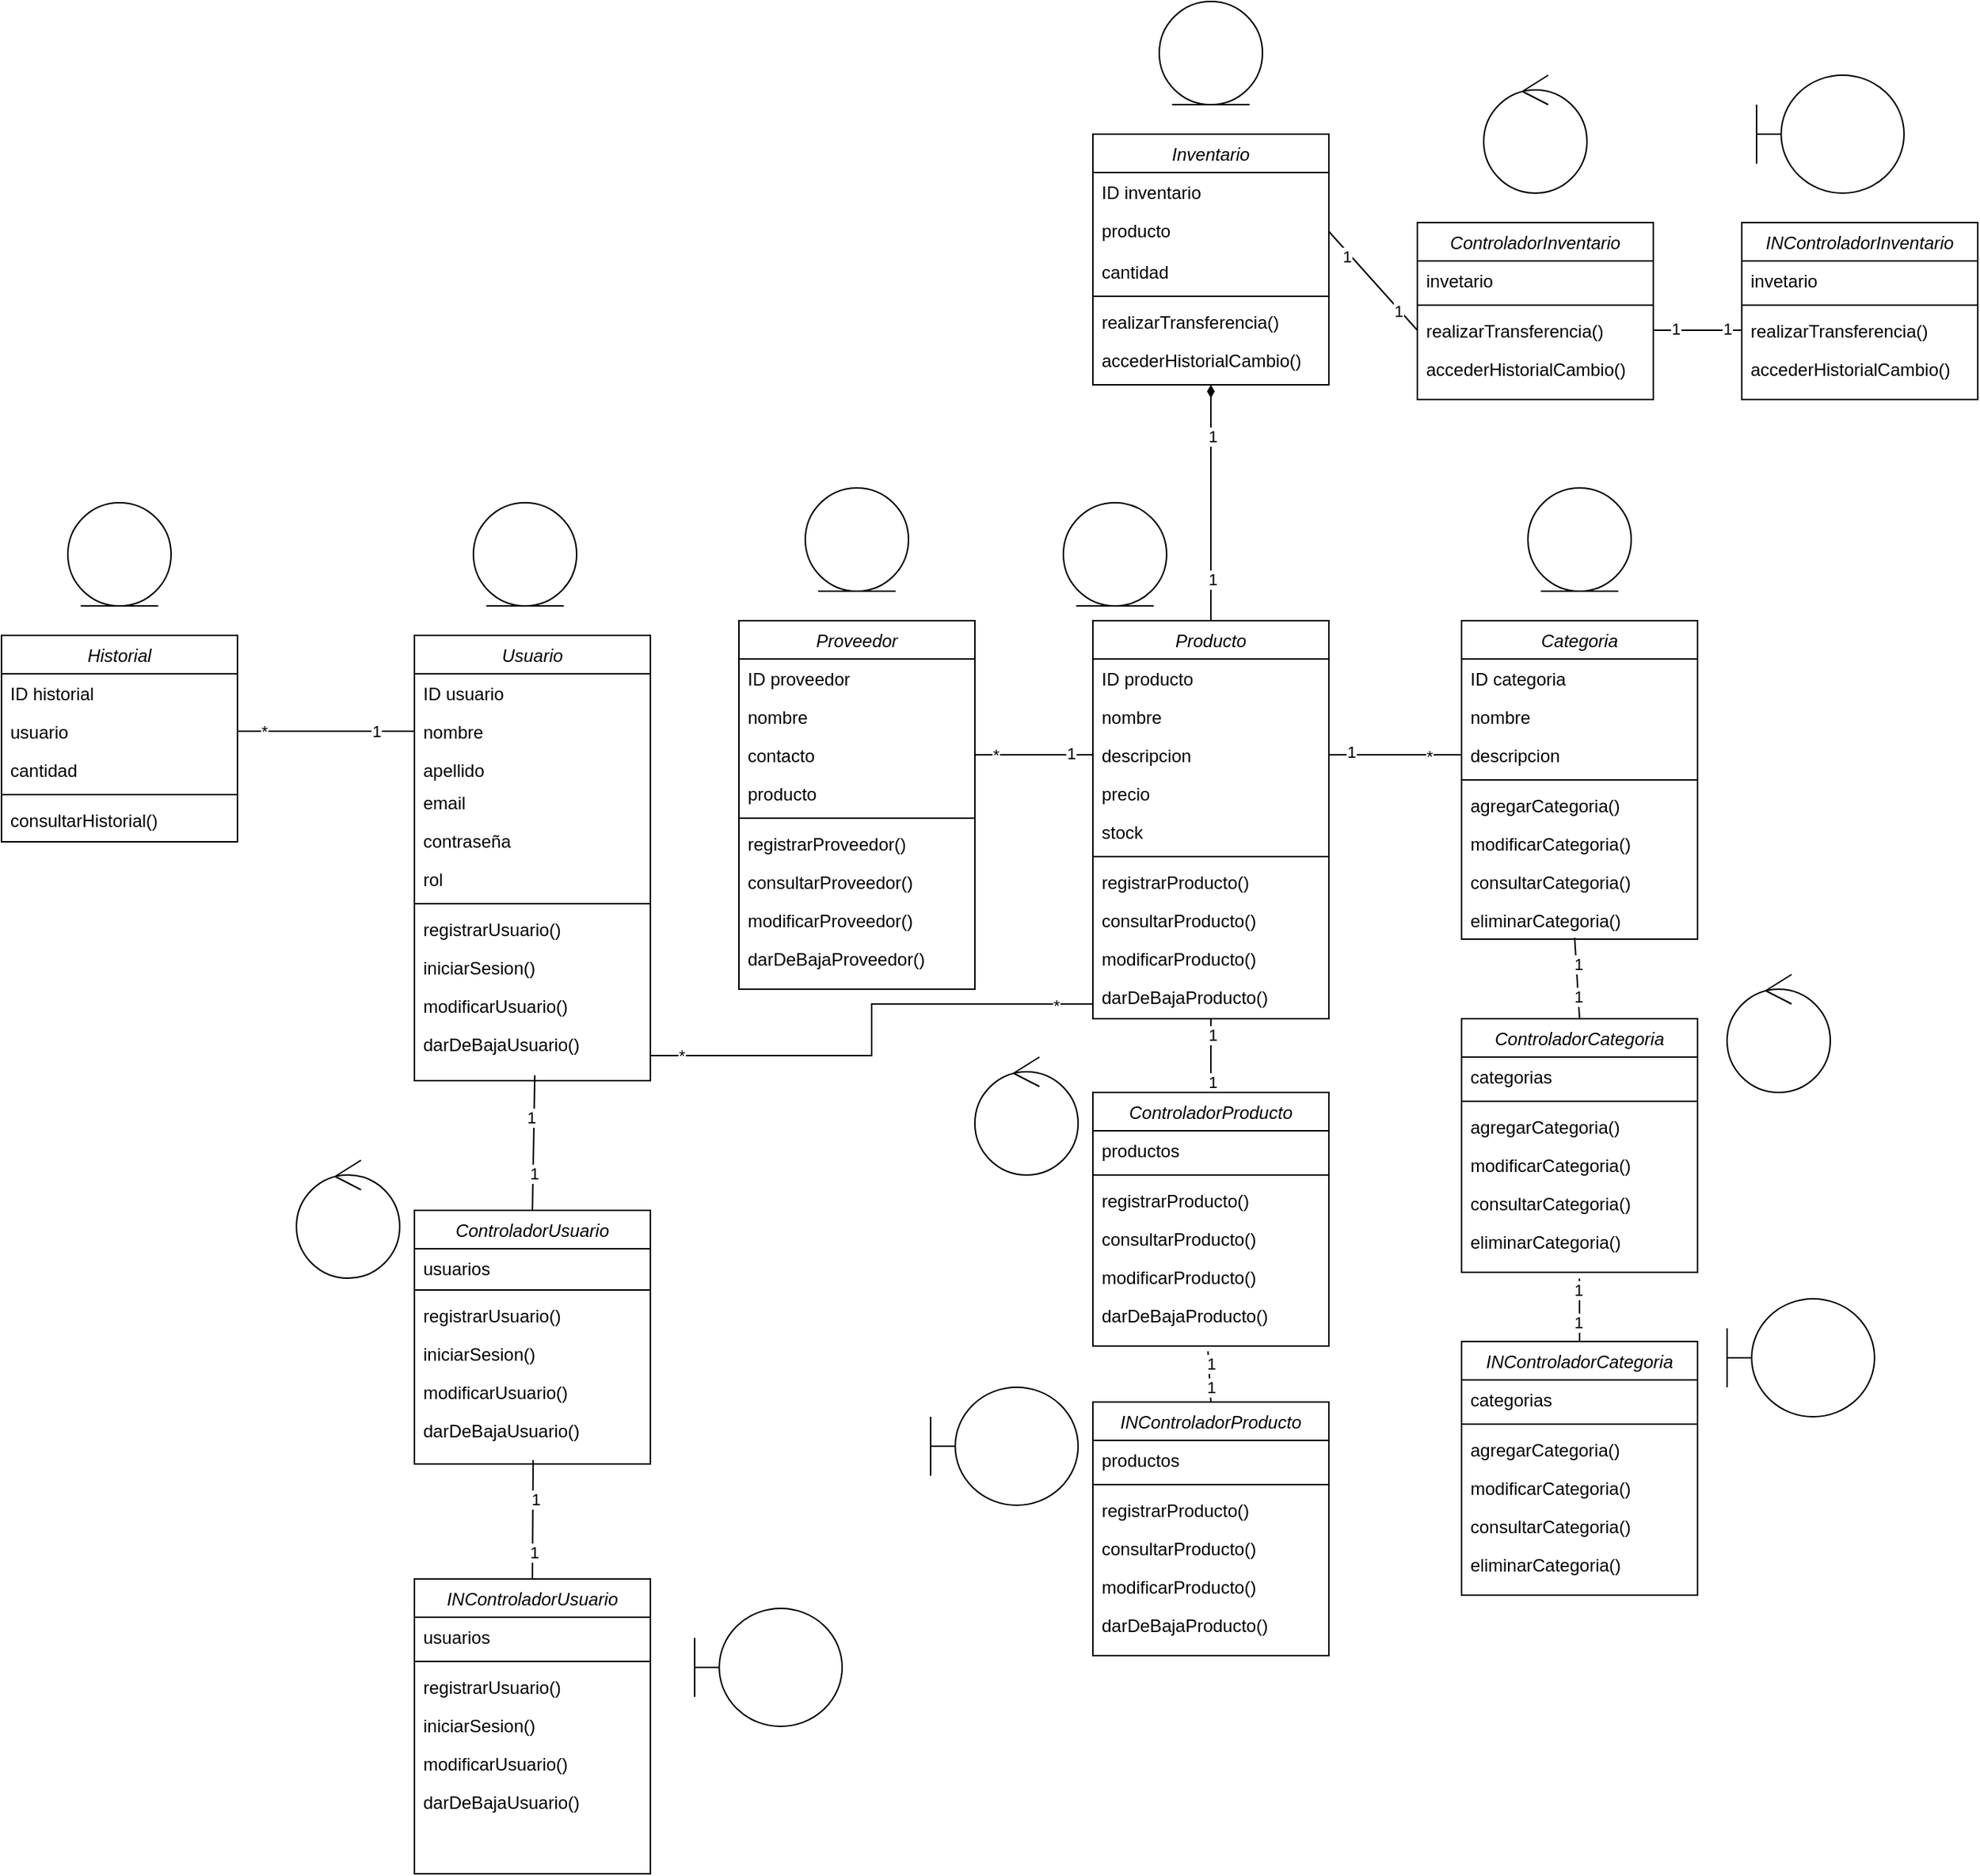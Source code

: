 <mxfile version="24.7.17">
  <diagram id="C5RBs43oDa-KdzZeNtuy" name="Page-1">
    <mxGraphModel dx="1932" dy="1755" grid="1" gridSize="10" guides="1" tooltips="1" connect="1" arrows="1" fold="1" page="1" pageScale="1" pageWidth="827" pageHeight="1169" math="0" shadow="0">
      <root>
        <mxCell id="WIyWlLk6GJQsqaUBKTNV-0" />
        <mxCell id="WIyWlLk6GJQsqaUBKTNV-1" parent="WIyWlLk6GJQsqaUBKTNV-0" />
        <mxCell id="zkfFHV4jXpPFQw0GAbJ--0" value="Usuario" style="swimlane;fontStyle=2;align=center;verticalAlign=top;childLayout=stackLayout;horizontal=1;startSize=26;horizontalStack=0;resizeParent=1;resizeLast=0;collapsible=1;marginBottom=0;rounded=0;shadow=0;strokeWidth=1;" parent="WIyWlLk6GJQsqaUBKTNV-1" vertex="1">
          <mxGeometry x="100" y="20" width="160" height="302" as="geometry">
            <mxRectangle x="230" y="140" width="160" height="26" as="alternateBounds" />
          </mxGeometry>
        </mxCell>
        <mxCell id="zkfFHV4jXpPFQw0GAbJ--1" value="ID usuario" style="text;align=left;verticalAlign=top;spacingLeft=4;spacingRight=4;overflow=hidden;rotatable=0;points=[[0,0.5],[1,0.5]];portConstraint=eastwest;" parent="zkfFHV4jXpPFQw0GAbJ--0" vertex="1">
          <mxGeometry y="26" width="160" height="26" as="geometry" />
        </mxCell>
        <mxCell id="zkfFHV4jXpPFQw0GAbJ--2" value="nombre" style="text;align=left;verticalAlign=top;spacingLeft=4;spacingRight=4;overflow=hidden;rotatable=0;points=[[0,0.5],[1,0.5]];portConstraint=eastwest;rounded=0;shadow=0;html=0;" parent="zkfFHV4jXpPFQw0GAbJ--0" vertex="1">
          <mxGeometry y="52" width="160" height="26" as="geometry" />
        </mxCell>
        <mxCell id="zkfFHV4jXpPFQw0GAbJ--3" value="apellido" style="text;align=left;verticalAlign=top;spacingLeft=4;spacingRight=4;overflow=hidden;rotatable=0;points=[[0,0.5],[1,0.5]];portConstraint=eastwest;rounded=0;shadow=0;html=0;" parent="zkfFHV4jXpPFQw0GAbJ--0" vertex="1">
          <mxGeometry y="78" width="160" height="22" as="geometry" />
        </mxCell>
        <mxCell id="zVac2fRytf5_vkxYstnN-0" value="email" style="text;align=left;verticalAlign=top;spacingLeft=4;spacingRight=4;overflow=hidden;rotatable=0;points=[[0,0.5],[1,0.5]];portConstraint=eastwest;rounded=0;shadow=0;html=0;" parent="zkfFHV4jXpPFQw0GAbJ--0" vertex="1">
          <mxGeometry y="100" width="160" height="26" as="geometry" />
        </mxCell>
        <mxCell id="zVac2fRytf5_vkxYstnN-1" value="contraseña" style="text;align=left;verticalAlign=top;spacingLeft=4;spacingRight=4;overflow=hidden;rotatable=0;points=[[0,0.5],[1,0.5]];portConstraint=eastwest;rounded=0;shadow=0;html=0;" parent="zkfFHV4jXpPFQw0GAbJ--0" vertex="1">
          <mxGeometry y="126" width="160" height="26" as="geometry" />
        </mxCell>
        <mxCell id="zVac2fRytf5_vkxYstnN-2" value="rol" style="text;align=left;verticalAlign=top;spacingLeft=4;spacingRight=4;overflow=hidden;rotatable=0;points=[[0,0.5],[1,0.5]];portConstraint=eastwest;rounded=0;shadow=0;html=0;" parent="zkfFHV4jXpPFQw0GAbJ--0" vertex="1">
          <mxGeometry y="152" width="160" height="26" as="geometry" />
        </mxCell>
        <mxCell id="zkfFHV4jXpPFQw0GAbJ--4" value="" style="line;html=1;strokeWidth=1;align=left;verticalAlign=middle;spacingTop=-1;spacingLeft=3;spacingRight=3;rotatable=0;labelPosition=right;points=[];portConstraint=eastwest;" parent="zkfFHV4jXpPFQw0GAbJ--0" vertex="1">
          <mxGeometry y="178" width="160" height="8" as="geometry" />
        </mxCell>
        <mxCell id="zkfFHV4jXpPFQw0GAbJ--5" value="registrarUsuario()" style="text;align=left;verticalAlign=top;spacingLeft=4;spacingRight=4;overflow=hidden;rotatable=0;points=[[0,0.5],[1,0.5]];portConstraint=eastwest;" parent="zkfFHV4jXpPFQw0GAbJ--0" vertex="1">
          <mxGeometry y="186" width="160" height="26" as="geometry" />
        </mxCell>
        <mxCell id="zVac2fRytf5_vkxYstnN-3" value="iniciarSesion()" style="text;align=left;verticalAlign=top;spacingLeft=4;spacingRight=4;overflow=hidden;rotatable=0;points=[[0,0.5],[1,0.5]];portConstraint=eastwest;" parent="zkfFHV4jXpPFQw0GAbJ--0" vertex="1">
          <mxGeometry y="212" width="160" height="26" as="geometry" />
        </mxCell>
        <mxCell id="zVac2fRytf5_vkxYstnN-4" value="modificarUsuario()" style="text;align=left;verticalAlign=top;spacingLeft=4;spacingRight=4;overflow=hidden;rotatable=0;points=[[0,0.5],[1,0.5]];portConstraint=eastwest;" parent="zkfFHV4jXpPFQw0GAbJ--0" vertex="1">
          <mxGeometry y="238" width="160" height="26" as="geometry" />
        </mxCell>
        <mxCell id="zVac2fRytf5_vkxYstnN-5" value="darDeBajaUsuario()" style="text;align=left;verticalAlign=top;spacingLeft=4;spacingRight=4;overflow=hidden;rotatable=0;points=[[0,0.5],[1,0.5]];portConstraint=eastwest;" parent="zkfFHV4jXpPFQw0GAbJ--0" vertex="1">
          <mxGeometry y="264" width="160" height="34" as="geometry" />
        </mxCell>
        <mxCell id="zVac2fRytf5_vkxYstnN-6" value="Proveedor" style="swimlane;fontStyle=2;align=center;verticalAlign=top;childLayout=stackLayout;horizontal=1;startSize=26;horizontalStack=0;resizeParent=1;resizeLast=0;collapsible=1;marginBottom=0;rounded=0;shadow=0;strokeWidth=1;" parent="WIyWlLk6GJQsqaUBKTNV-1" vertex="1">
          <mxGeometry x="320" y="10" width="160" height="250" as="geometry">
            <mxRectangle x="230" y="140" width="160" height="26" as="alternateBounds" />
          </mxGeometry>
        </mxCell>
        <mxCell id="zVac2fRytf5_vkxYstnN-7" value="ID proveedor" style="text;align=left;verticalAlign=top;spacingLeft=4;spacingRight=4;overflow=hidden;rotatable=0;points=[[0,0.5],[1,0.5]];portConstraint=eastwest;" parent="zVac2fRytf5_vkxYstnN-6" vertex="1">
          <mxGeometry y="26" width="160" height="26" as="geometry" />
        </mxCell>
        <mxCell id="zVac2fRytf5_vkxYstnN-8" value="nombre" style="text;align=left;verticalAlign=top;spacingLeft=4;spacingRight=4;overflow=hidden;rotatable=0;points=[[0,0.5],[1,0.5]];portConstraint=eastwest;rounded=0;shadow=0;html=0;" parent="zVac2fRytf5_vkxYstnN-6" vertex="1">
          <mxGeometry y="52" width="160" height="26" as="geometry" />
        </mxCell>
        <mxCell id="zVac2fRytf5_vkxYstnN-9" value="contacto" style="text;align=left;verticalAlign=top;spacingLeft=4;spacingRight=4;overflow=hidden;rotatable=0;points=[[0,0.5],[1,0.5]];portConstraint=eastwest;rounded=0;shadow=0;html=0;" parent="zVac2fRytf5_vkxYstnN-6" vertex="1">
          <mxGeometry y="78" width="160" height="26" as="geometry" />
        </mxCell>
        <mxCell id="zVac2fRytf5_vkxYstnN-10" value="producto" style="text;align=left;verticalAlign=top;spacingLeft=4;spacingRight=4;overflow=hidden;rotatable=0;points=[[0,0.5],[1,0.5]];portConstraint=eastwest;rounded=0;shadow=0;html=0;" parent="zVac2fRytf5_vkxYstnN-6" vertex="1">
          <mxGeometry y="104" width="160" height="26" as="geometry" />
        </mxCell>
        <mxCell id="zVac2fRytf5_vkxYstnN-13" value="" style="line;html=1;strokeWidth=1;align=left;verticalAlign=middle;spacingTop=-1;spacingLeft=3;spacingRight=3;rotatable=0;labelPosition=right;points=[];portConstraint=eastwest;" parent="zVac2fRytf5_vkxYstnN-6" vertex="1">
          <mxGeometry y="130" width="160" height="8" as="geometry" />
        </mxCell>
        <mxCell id="zVac2fRytf5_vkxYstnN-14" value="registrarProveedor()" style="text;align=left;verticalAlign=top;spacingLeft=4;spacingRight=4;overflow=hidden;rotatable=0;points=[[0,0.5],[1,0.5]];portConstraint=eastwest;" parent="zVac2fRytf5_vkxYstnN-6" vertex="1">
          <mxGeometry y="138" width="160" height="26" as="geometry" />
        </mxCell>
        <mxCell id="zVac2fRytf5_vkxYstnN-15" value="consultarProveedor()" style="text;align=left;verticalAlign=top;spacingLeft=4;spacingRight=4;overflow=hidden;rotatable=0;points=[[0,0.5],[1,0.5]];portConstraint=eastwest;" parent="zVac2fRytf5_vkxYstnN-6" vertex="1">
          <mxGeometry y="164" width="160" height="26" as="geometry" />
        </mxCell>
        <mxCell id="zVac2fRytf5_vkxYstnN-16" value="modificarProveedor()" style="text;align=left;verticalAlign=top;spacingLeft=4;spacingRight=4;overflow=hidden;rotatable=0;points=[[0,0.5],[1,0.5]];portConstraint=eastwest;" parent="zVac2fRytf5_vkxYstnN-6" vertex="1">
          <mxGeometry y="190" width="160" height="26" as="geometry" />
        </mxCell>
        <mxCell id="zVac2fRytf5_vkxYstnN-17" value="darDeBajaProveedor()" style="text;align=left;verticalAlign=top;spacingLeft=4;spacingRight=4;overflow=hidden;rotatable=0;points=[[0,0.5],[1,0.5]];portConstraint=eastwest;" parent="zVac2fRytf5_vkxYstnN-6" vertex="1">
          <mxGeometry y="216" width="160" height="26" as="geometry" />
        </mxCell>
        <mxCell id="zVac2fRytf5_vkxYstnN-145" style="edgeStyle=orthogonalEdgeStyle;rounded=0;orthogonalLoop=1;jettySize=auto;html=1;exitX=0.5;exitY=0;exitDx=0;exitDy=0;entryX=0.5;entryY=1;entryDx=0;entryDy=0;endArrow=diamondThin;endFill=1;" parent="WIyWlLk6GJQsqaUBKTNV-1" source="zVac2fRytf5_vkxYstnN-18" target="zVac2fRytf5_vkxYstnN-30" edge="1">
          <mxGeometry relative="1" as="geometry" />
        </mxCell>
        <mxCell id="zVac2fRytf5_vkxYstnN-146" value="1" style="edgeLabel;html=1;align=center;verticalAlign=middle;resizable=0;points=[];" parent="zVac2fRytf5_vkxYstnN-145" vertex="1" connectable="0">
          <mxGeometry x="-0.649" y="-1" relative="1" as="geometry">
            <mxPoint as="offset" />
          </mxGeometry>
        </mxCell>
        <mxCell id="zVac2fRytf5_vkxYstnN-147" value="1" style="edgeLabel;html=1;align=center;verticalAlign=middle;resizable=0;points=[];" parent="zVac2fRytf5_vkxYstnN-145" vertex="1" connectable="0">
          <mxGeometry x="0.56" y="-1" relative="1" as="geometry">
            <mxPoint as="offset" />
          </mxGeometry>
        </mxCell>
        <mxCell id="zVac2fRytf5_vkxYstnN-157" style="rounded=0;orthogonalLoop=1;jettySize=auto;html=1;exitX=0.5;exitY=1;exitDx=0;exitDy=0;entryX=0.5;entryY=0;entryDx=0;entryDy=0;endArrow=none;endFill=0;" parent="WIyWlLk6GJQsqaUBKTNV-1" source="zVac2fRytf5_vkxYstnN-18" target="zVac2fRytf5_vkxYstnN-92" edge="1">
          <mxGeometry relative="1" as="geometry" />
        </mxCell>
        <mxCell id="84JK_pb-OOeHGX6ByaBF-13" value="1" style="edgeLabel;html=1;align=center;verticalAlign=middle;resizable=0;points=[];" parent="zVac2fRytf5_vkxYstnN-157" vertex="1" connectable="0">
          <mxGeometry x="-0.585" y="1" relative="1" as="geometry">
            <mxPoint as="offset" />
          </mxGeometry>
        </mxCell>
        <mxCell id="84JK_pb-OOeHGX6ByaBF-14" value="1" style="edgeLabel;html=1;align=center;verticalAlign=middle;resizable=0;points=[];" parent="zVac2fRytf5_vkxYstnN-157" vertex="1" connectable="0">
          <mxGeometry x="0.691" y="1" relative="1" as="geometry">
            <mxPoint as="offset" />
          </mxGeometry>
        </mxCell>
        <mxCell id="zVac2fRytf5_vkxYstnN-18" value="Producto" style="swimlane;fontStyle=2;align=center;verticalAlign=top;childLayout=stackLayout;horizontal=1;startSize=26;horizontalStack=0;resizeParent=1;resizeLast=0;collapsible=1;marginBottom=0;rounded=0;shadow=0;strokeWidth=1;" parent="WIyWlLk6GJQsqaUBKTNV-1" vertex="1">
          <mxGeometry x="560" y="10" width="160" height="270" as="geometry">
            <mxRectangle x="230" y="140" width="160" height="26" as="alternateBounds" />
          </mxGeometry>
        </mxCell>
        <mxCell id="zVac2fRytf5_vkxYstnN-19" value="ID producto" style="text;align=left;verticalAlign=top;spacingLeft=4;spacingRight=4;overflow=hidden;rotatable=0;points=[[0,0.5],[1,0.5]];portConstraint=eastwest;" parent="zVac2fRytf5_vkxYstnN-18" vertex="1">
          <mxGeometry y="26" width="160" height="26" as="geometry" />
        </mxCell>
        <mxCell id="zVac2fRytf5_vkxYstnN-20" value="nombre" style="text;align=left;verticalAlign=top;spacingLeft=4;spacingRight=4;overflow=hidden;rotatable=0;points=[[0,0.5],[1,0.5]];portConstraint=eastwest;rounded=0;shadow=0;html=0;" parent="zVac2fRytf5_vkxYstnN-18" vertex="1">
          <mxGeometry y="52" width="160" height="26" as="geometry" />
        </mxCell>
        <mxCell id="zVac2fRytf5_vkxYstnN-21" value="descripcion" style="text;align=left;verticalAlign=top;spacingLeft=4;spacingRight=4;overflow=hidden;rotatable=0;points=[[0,0.5],[1,0.5]];portConstraint=eastwest;rounded=0;shadow=0;html=0;" parent="zVac2fRytf5_vkxYstnN-18" vertex="1">
          <mxGeometry y="78" width="160" height="26" as="geometry" />
        </mxCell>
        <mxCell id="zVac2fRytf5_vkxYstnN-22" value="precio" style="text;align=left;verticalAlign=top;spacingLeft=4;spacingRight=4;overflow=hidden;rotatable=0;points=[[0,0.5],[1,0.5]];portConstraint=eastwest;rounded=0;shadow=0;html=0;" parent="zVac2fRytf5_vkxYstnN-18" vertex="1">
          <mxGeometry y="104" width="160" height="26" as="geometry" />
        </mxCell>
        <mxCell id="zVac2fRytf5_vkxYstnN-23" value="stock" style="text;align=left;verticalAlign=top;spacingLeft=4;spacingRight=4;overflow=hidden;rotatable=0;points=[[0,0.5],[1,0.5]];portConstraint=eastwest;rounded=0;shadow=0;html=0;" parent="zVac2fRytf5_vkxYstnN-18" vertex="1">
          <mxGeometry y="130" width="160" height="26" as="geometry" />
        </mxCell>
        <mxCell id="zVac2fRytf5_vkxYstnN-25" value="" style="line;html=1;strokeWidth=1;align=left;verticalAlign=middle;spacingTop=-1;spacingLeft=3;spacingRight=3;rotatable=0;labelPosition=right;points=[];portConstraint=eastwest;" parent="zVac2fRytf5_vkxYstnN-18" vertex="1">
          <mxGeometry y="156" width="160" height="8" as="geometry" />
        </mxCell>
        <mxCell id="zVac2fRytf5_vkxYstnN-26" value="registrarProducto()" style="text;align=left;verticalAlign=top;spacingLeft=4;spacingRight=4;overflow=hidden;rotatable=0;points=[[0,0.5],[1,0.5]];portConstraint=eastwest;" parent="zVac2fRytf5_vkxYstnN-18" vertex="1">
          <mxGeometry y="164" width="160" height="26" as="geometry" />
        </mxCell>
        <mxCell id="zVac2fRytf5_vkxYstnN-27" value="consultarProducto()" style="text;align=left;verticalAlign=top;spacingLeft=4;spacingRight=4;overflow=hidden;rotatable=0;points=[[0,0.5],[1,0.5]];portConstraint=eastwest;" parent="zVac2fRytf5_vkxYstnN-18" vertex="1">
          <mxGeometry y="190" width="160" height="26" as="geometry" />
        </mxCell>
        <mxCell id="zVac2fRytf5_vkxYstnN-28" value="modificarProducto()" style="text;align=left;verticalAlign=top;spacingLeft=4;spacingRight=4;overflow=hidden;rotatable=0;points=[[0,0.5],[1,0.5]];portConstraint=eastwest;" parent="zVac2fRytf5_vkxYstnN-18" vertex="1">
          <mxGeometry y="216" width="160" height="26" as="geometry" />
        </mxCell>
        <mxCell id="zVac2fRytf5_vkxYstnN-29" value="darDeBajaProducto()" style="text;align=left;verticalAlign=top;spacingLeft=4;spacingRight=4;overflow=hidden;rotatable=0;points=[[0,0.5],[1,0.5]];portConstraint=eastwest;" parent="zVac2fRytf5_vkxYstnN-18" vertex="1">
          <mxGeometry y="242" width="160" height="26" as="geometry" />
        </mxCell>
        <mxCell id="zVac2fRytf5_vkxYstnN-30" value="Inventario" style="swimlane;fontStyle=2;align=center;verticalAlign=top;childLayout=stackLayout;horizontal=1;startSize=26;horizontalStack=0;resizeParent=1;resizeLast=0;collapsible=1;marginBottom=0;rounded=0;shadow=0;strokeWidth=1;" parent="WIyWlLk6GJQsqaUBKTNV-1" vertex="1">
          <mxGeometry x="560" y="-320" width="160" height="170" as="geometry">
            <mxRectangle x="230" y="140" width="160" height="26" as="alternateBounds" />
          </mxGeometry>
        </mxCell>
        <mxCell id="zVac2fRytf5_vkxYstnN-31" value="ID inventario" style="text;align=left;verticalAlign=top;spacingLeft=4;spacingRight=4;overflow=hidden;rotatable=0;points=[[0,0.5],[1,0.5]];portConstraint=eastwest;" parent="zVac2fRytf5_vkxYstnN-30" vertex="1">
          <mxGeometry y="26" width="160" height="26" as="geometry" />
        </mxCell>
        <mxCell id="zVac2fRytf5_vkxYstnN-32" value="producto" style="text;align=left;verticalAlign=top;spacingLeft=4;spacingRight=4;overflow=hidden;rotatable=0;points=[[0,0.5],[1,0.5]];portConstraint=eastwest;rounded=0;shadow=0;html=0;" parent="zVac2fRytf5_vkxYstnN-30" vertex="1">
          <mxGeometry y="52" width="160" height="28" as="geometry" />
        </mxCell>
        <mxCell id="zVac2fRytf5_vkxYstnN-33" value="cantidad" style="text;align=left;verticalAlign=top;spacingLeft=4;spacingRight=4;overflow=hidden;rotatable=0;points=[[0,0.5],[1,0.5]];portConstraint=eastwest;rounded=0;shadow=0;html=0;" parent="zVac2fRytf5_vkxYstnN-30" vertex="1">
          <mxGeometry y="80" width="160" height="26" as="geometry" />
        </mxCell>
        <mxCell id="zVac2fRytf5_vkxYstnN-36" value="" style="line;html=1;strokeWidth=1;align=left;verticalAlign=middle;spacingTop=-1;spacingLeft=3;spacingRight=3;rotatable=0;labelPosition=right;points=[];portConstraint=eastwest;" parent="zVac2fRytf5_vkxYstnN-30" vertex="1">
          <mxGeometry y="106" width="160" height="8" as="geometry" />
        </mxCell>
        <mxCell id="zVac2fRytf5_vkxYstnN-37" value="realizarTransferencia()" style="text;align=left;verticalAlign=top;spacingLeft=4;spacingRight=4;overflow=hidden;rotatable=0;points=[[0,0.5],[1,0.5]];portConstraint=eastwest;" parent="zVac2fRytf5_vkxYstnN-30" vertex="1">
          <mxGeometry y="114" width="160" height="26" as="geometry" />
        </mxCell>
        <mxCell id="zVac2fRytf5_vkxYstnN-38" value="accederHistorialCambio()" style="text;align=left;verticalAlign=top;spacingLeft=4;spacingRight=4;overflow=hidden;rotatable=0;points=[[0,0.5],[1,0.5]];portConstraint=eastwest;" parent="zVac2fRytf5_vkxYstnN-30" vertex="1">
          <mxGeometry y="140" width="160" height="26" as="geometry" />
        </mxCell>
        <mxCell id="zVac2fRytf5_vkxYstnN-41" value="Historial" style="swimlane;fontStyle=2;align=center;verticalAlign=top;childLayout=stackLayout;horizontal=1;startSize=26;horizontalStack=0;resizeParent=1;resizeLast=0;collapsible=1;marginBottom=0;rounded=0;shadow=0;strokeWidth=1;" parent="WIyWlLk6GJQsqaUBKTNV-1" vertex="1">
          <mxGeometry x="-180" y="20" width="160" height="140" as="geometry">
            <mxRectangle x="230" y="140" width="160" height="26" as="alternateBounds" />
          </mxGeometry>
        </mxCell>
        <mxCell id="zVac2fRytf5_vkxYstnN-42" value="ID historial    " style="text;align=left;verticalAlign=top;spacingLeft=4;spacingRight=4;overflow=hidden;rotatable=0;points=[[0,0.5],[1,0.5]];portConstraint=eastwest;" parent="zVac2fRytf5_vkxYstnN-41" vertex="1">
          <mxGeometry y="26" width="160" height="26" as="geometry" />
        </mxCell>
        <mxCell id="zVac2fRytf5_vkxYstnN-43" value="usuario" style="text;align=left;verticalAlign=top;spacingLeft=4;spacingRight=4;overflow=hidden;rotatable=0;points=[[0,0.5],[1,0.5]];portConstraint=eastwest;rounded=0;shadow=0;html=0;" parent="zVac2fRytf5_vkxYstnN-41" vertex="1">
          <mxGeometry y="52" width="160" height="26" as="geometry" />
        </mxCell>
        <mxCell id="zVac2fRytf5_vkxYstnN-44" value="cantidad" style="text;align=left;verticalAlign=top;spacingLeft=4;spacingRight=4;overflow=hidden;rotatable=0;points=[[0,0.5],[1,0.5]];portConstraint=eastwest;rounded=0;shadow=0;html=0;" parent="zVac2fRytf5_vkxYstnN-41" vertex="1">
          <mxGeometry y="78" width="160" height="26" as="geometry" />
        </mxCell>
        <mxCell id="zVac2fRytf5_vkxYstnN-45" value="" style="line;html=1;strokeWidth=1;align=left;verticalAlign=middle;spacingTop=-1;spacingLeft=3;spacingRight=3;rotatable=0;labelPosition=right;points=[];portConstraint=eastwest;" parent="zVac2fRytf5_vkxYstnN-41" vertex="1">
          <mxGeometry y="104" width="160" height="8" as="geometry" />
        </mxCell>
        <mxCell id="zVac2fRytf5_vkxYstnN-46" value="consultarHistorial()" style="text;align=left;verticalAlign=top;spacingLeft=4;spacingRight=4;overflow=hidden;rotatable=0;points=[[0,0.5],[1,0.5]];portConstraint=eastwest;" parent="zVac2fRytf5_vkxYstnN-41" vertex="1">
          <mxGeometry y="112" width="160" height="26" as="geometry" />
        </mxCell>
        <mxCell id="zVac2fRytf5_vkxYstnN-48" value="INControladorUsuario" style="swimlane;fontStyle=2;align=center;verticalAlign=top;childLayout=stackLayout;horizontal=1;startSize=26;horizontalStack=0;resizeParent=1;resizeLast=0;collapsible=1;marginBottom=0;rounded=0;shadow=0;strokeWidth=1;" parent="WIyWlLk6GJQsqaUBKTNV-1" vertex="1">
          <mxGeometry x="100" y="660" width="160" height="200" as="geometry">
            <mxRectangle x="230" y="140" width="160" height="26" as="alternateBounds" />
          </mxGeometry>
        </mxCell>
        <mxCell id="zVac2fRytf5_vkxYstnN-49" value="usuarios" style="text;align=left;verticalAlign=top;spacingLeft=4;spacingRight=4;overflow=hidden;rotatable=0;points=[[0,0.5],[1,0.5]];portConstraint=eastwest;" parent="zVac2fRytf5_vkxYstnN-48" vertex="1">
          <mxGeometry y="26" width="160" height="26" as="geometry" />
        </mxCell>
        <mxCell id="zVac2fRytf5_vkxYstnN-55" value="" style="line;html=1;strokeWidth=1;align=left;verticalAlign=middle;spacingTop=-1;spacingLeft=3;spacingRight=3;rotatable=0;labelPosition=right;points=[];portConstraint=eastwest;" parent="zVac2fRytf5_vkxYstnN-48" vertex="1">
          <mxGeometry y="52" width="160" height="8" as="geometry" />
        </mxCell>
        <mxCell id="zVac2fRytf5_vkxYstnN-56" value="registrarUsuario()" style="text;align=left;verticalAlign=top;spacingLeft=4;spacingRight=4;overflow=hidden;rotatable=0;points=[[0,0.5],[1,0.5]];portConstraint=eastwest;" parent="zVac2fRytf5_vkxYstnN-48" vertex="1">
          <mxGeometry y="60" width="160" height="26" as="geometry" />
        </mxCell>
        <mxCell id="zVac2fRytf5_vkxYstnN-57" value="iniciarSesion()" style="text;align=left;verticalAlign=top;spacingLeft=4;spacingRight=4;overflow=hidden;rotatable=0;points=[[0,0.5],[1,0.5]];portConstraint=eastwest;" parent="zVac2fRytf5_vkxYstnN-48" vertex="1">
          <mxGeometry y="86" width="160" height="26" as="geometry" />
        </mxCell>
        <mxCell id="zVac2fRytf5_vkxYstnN-58" value="modificarUsuario()" style="text;align=left;verticalAlign=top;spacingLeft=4;spacingRight=4;overflow=hidden;rotatable=0;points=[[0,0.5],[1,0.5]];portConstraint=eastwest;" parent="zVac2fRytf5_vkxYstnN-48" vertex="1">
          <mxGeometry y="112" width="160" height="26" as="geometry" />
        </mxCell>
        <mxCell id="zVac2fRytf5_vkxYstnN-59" value="darDeBajaUsuario()" style="text;align=left;verticalAlign=top;spacingLeft=4;spacingRight=4;overflow=hidden;rotatable=0;points=[[0,0.5],[1,0.5]];portConstraint=eastwest;" parent="zVac2fRytf5_vkxYstnN-48" vertex="1">
          <mxGeometry y="138" width="160" height="26" as="geometry" />
        </mxCell>
        <mxCell id="zVac2fRytf5_vkxYstnN-74" value="Categoria" style="swimlane;fontStyle=2;align=center;verticalAlign=top;childLayout=stackLayout;horizontal=1;startSize=26;horizontalStack=0;resizeParent=1;resizeLast=0;collapsible=1;marginBottom=0;rounded=0;shadow=0;strokeWidth=1;" parent="WIyWlLk6GJQsqaUBKTNV-1" vertex="1">
          <mxGeometry x="810" y="10" width="160" height="216" as="geometry">
            <mxRectangle x="230" y="140" width="160" height="26" as="alternateBounds" />
          </mxGeometry>
        </mxCell>
        <mxCell id="zVac2fRytf5_vkxYstnN-75" value="ID categoria" style="text;align=left;verticalAlign=top;spacingLeft=4;spacingRight=4;overflow=hidden;rotatable=0;points=[[0,0.5],[1,0.5]];portConstraint=eastwest;" parent="zVac2fRytf5_vkxYstnN-74" vertex="1">
          <mxGeometry y="26" width="160" height="26" as="geometry" />
        </mxCell>
        <mxCell id="zVac2fRytf5_vkxYstnN-76" value="nombre" style="text;align=left;verticalAlign=top;spacingLeft=4;spacingRight=4;overflow=hidden;rotatable=0;points=[[0,0.5],[1,0.5]];portConstraint=eastwest;rounded=0;shadow=0;html=0;" parent="zVac2fRytf5_vkxYstnN-74" vertex="1">
          <mxGeometry y="52" width="160" height="26" as="geometry" />
        </mxCell>
        <mxCell id="zVac2fRytf5_vkxYstnN-77" value="descripcion" style="text;align=left;verticalAlign=top;spacingLeft=4;spacingRight=4;overflow=hidden;rotatable=0;points=[[0,0.5],[1,0.5]];portConstraint=eastwest;rounded=0;shadow=0;html=0;" parent="zVac2fRytf5_vkxYstnN-74" vertex="1">
          <mxGeometry y="78" width="160" height="26" as="geometry" />
        </mxCell>
        <mxCell id="zVac2fRytf5_vkxYstnN-78" value="" style="line;html=1;strokeWidth=1;align=left;verticalAlign=middle;spacingTop=-1;spacingLeft=3;spacingRight=3;rotatable=0;labelPosition=right;points=[];portConstraint=eastwest;" parent="zVac2fRytf5_vkxYstnN-74" vertex="1">
          <mxGeometry y="104" width="160" height="8" as="geometry" />
        </mxCell>
        <mxCell id="zVac2fRytf5_vkxYstnN-79" value="agregarCategoria()" style="text;align=left;verticalAlign=top;spacingLeft=4;spacingRight=4;overflow=hidden;rotatable=0;points=[[0,0.5],[1,0.5]];portConstraint=eastwest;" parent="zVac2fRytf5_vkxYstnN-74" vertex="1">
          <mxGeometry y="112" width="160" height="26" as="geometry" />
        </mxCell>
        <mxCell id="zVac2fRytf5_vkxYstnN-106" value="modificarCategoria()" style="text;align=left;verticalAlign=top;spacingLeft=4;spacingRight=4;overflow=hidden;rotatable=0;points=[[0,0.5],[1,0.5]];portConstraint=eastwest;" parent="zVac2fRytf5_vkxYstnN-74" vertex="1">
          <mxGeometry y="138" width="160" height="26" as="geometry" />
        </mxCell>
        <mxCell id="zVac2fRytf5_vkxYstnN-107" value="consultarCategoria()" style="text;align=left;verticalAlign=top;spacingLeft=4;spacingRight=4;overflow=hidden;rotatable=0;points=[[0,0.5],[1,0.5]];portConstraint=eastwest;" parent="zVac2fRytf5_vkxYstnN-74" vertex="1">
          <mxGeometry y="164" width="160" height="26" as="geometry" />
        </mxCell>
        <mxCell id="zVac2fRytf5_vkxYstnN-108" value="eliminarCategoria()" style="text;align=left;verticalAlign=top;spacingLeft=4;spacingRight=4;overflow=hidden;rotatable=0;points=[[0,0.5],[1,0.5]];portConstraint=eastwest;" parent="zVac2fRytf5_vkxYstnN-74" vertex="1">
          <mxGeometry y="190" width="160" height="26" as="geometry" />
        </mxCell>
        <mxCell id="zVac2fRytf5_vkxYstnN-80" value="ControladorUsuario" style="swimlane;fontStyle=2;align=center;verticalAlign=top;childLayout=stackLayout;horizontal=1;startSize=26;horizontalStack=0;resizeParent=1;resizeLast=0;collapsible=1;marginBottom=0;rounded=0;shadow=0;strokeWidth=1;" parent="WIyWlLk6GJQsqaUBKTNV-1" vertex="1">
          <mxGeometry x="100" y="410" width="160" height="172" as="geometry">
            <mxRectangle x="230" y="140" width="160" height="26" as="alternateBounds" />
          </mxGeometry>
        </mxCell>
        <mxCell id="zVac2fRytf5_vkxYstnN-81" value="usuarios" style="text;align=left;verticalAlign=top;spacingLeft=4;spacingRight=4;overflow=hidden;rotatable=0;points=[[0,0.5],[1,0.5]];portConstraint=eastwest;" parent="zVac2fRytf5_vkxYstnN-80" vertex="1">
          <mxGeometry y="26" width="160" height="24" as="geometry" />
        </mxCell>
        <mxCell id="zVac2fRytf5_vkxYstnN-87" value="" style="line;html=1;strokeWidth=1;align=left;verticalAlign=middle;spacingTop=-1;spacingLeft=3;spacingRight=3;rotatable=0;labelPosition=right;points=[];portConstraint=eastwest;" parent="zVac2fRytf5_vkxYstnN-80" vertex="1">
          <mxGeometry y="50" width="160" height="8" as="geometry" />
        </mxCell>
        <mxCell id="zVac2fRytf5_vkxYstnN-88" value="registrarUsuario()" style="text;align=left;verticalAlign=top;spacingLeft=4;spacingRight=4;overflow=hidden;rotatable=0;points=[[0,0.5],[1,0.5]];portConstraint=eastwest;" parent="zVac2fRytf5_vkxYstnN-80" vertex="1">
          <mxGeometry y="58" width="160" height="26" as="geometry" />
        </mxCell>
        <mxCell id="zVac2fRytf5_vkxYstnN-89" value="iniciarSesion()" style="text;align=left;verticalAlign=top;spacingLeft=4;spacingRight=4;overflow=hidden;rotatable=0;points=[[0,0.5],[1,0.5]];portConstraint=eastwest;" parent="zVac2fRytf5_vkxYstnN-80" vertex="1">
          <mxGeometry y="84" width="160" height="26" as="geometry" />
        </mxCell>
        <mxCell id="zVac2fRytf5_vkxYstnN-90" value="modificarUsuario()" style="text;align=left;verticalAlign=top;spacingLeft=4;spacingRight=4;overflow=hidden;rotatable=0;points=[[0,0.5],[1,0.5]];portConstraint=eastwest;" parent="zVac2fRytf5_vkxYstnN-80" vertex="1">
          <mxGeometry y="110" width="160" height="26" as="geometry" />
        </mxCell>
        <mxCell id="zVac2fRytf5_vkxYstnN-91" value="darDeBajaUsuario()" style="text;align=left;verticalAlign=top;spacingLeft=4;spacingRight=4;overflow=hidden;rotatable=0;points=[[0,0.5],[1,0.5]];portConstraint=eastwest;" parent="zVac2fRytf5_vkxYstnN-80" vertex="1">
          <mxGeometry y="136" width="160" height="34" as="geometry" />
        </mxCell>
        <mxCell id="zVac2fRytf5_vkxYstnN-92" value="ControladorProducto" style="swimlane;fontStyle=2;align=center;verticalAlign=top;childLayout=stackLayout;horizontal=1;startSize=26;horizontalStack=0;resizeParent=1;resizeLast=0;collapsible=1;marginBottom=0;rounded=0;shadow=0;strokeWidth=1;" parent="WIyWlLk6GJQsqaUBKTNV-1" vertex="1">
          <mxGeometry x="560" y="330" width="160" height="172" as="geometry">
            <mxRectangle x="230" y="140" width="160" height="26" as="alternateBounds" />
          </mxGeometry>
        </mxCell>
        <mxCell id="zVac2fRytf5_vkxYstnN-93" value="productos" style="text;align=left;verticalAlign=top;spacingLeft=4;spacingRight=4;overflow=hidden;rotatable=0;points=[[0,0.5],[1,0.5]];portConstraint=eastwest;" parent="zVac2fRytf5_vkxYstnN-92" vertex="1">
          <mxGeometry y="26" width="160" height="26" as="geometry" />
        </mxCell>
        <mxCell id="zVac2fRytf5_vkxYstnN-94" value="" style="line;html=1;strokeWidth=1;align=left;verticalAlign=middle;spacingTop=-1;spacingLeft=3;spacingRight=3;rotatable=0;labelPosition=right;points=[];portConstraint=eastwest;" parent="zVac2fRytf5_vkxYstnN-92" vertex="1">
          <mxGeometry y="52" width="160" height="8" as="geometry" />
        </mxCell>
        <mxCell id="zVac2fRytf5_vkxYstnN-95" value="registrarProducto()" style="text;align=left;verticalAlign=top;spacingLeft=4;spacingRight=4;overflow=hidden;rotatable=0;points=[[0,0.5],[1,0.5]];portConstraint=eastwest;" parent="zVac2fRytf5_vkxYstnN-92" vertex="1">
          <mxGeometry y="60" width="160" height="26" as="geometry" />
        </mxCell>
        <mxCell id="zVac2fRytf5_vkxYstnN-96" value="consultarProducto()" style="text;align=left;verticalAlign=top;spacingLeft=4;spacingRight=4;overflow=hidden;rotatable=0;points=[[0,0.5],[1,0.5]];portConstraint=eastwest;" parent="zVac2fRytf5_vkxYstnN-92" vertex="1">
          <mxGeometry y="86" width="160" height="26" as="geometry" />
        </mxCell>
        <mxCell id="zVac2fRytf5_vkxYstnN-97" value="modificarProducto()" style="text;align=left;verticalAlign=top;spacingLeft=4;spacingRight=4;overflow=hidden;rotatable=0;points=[[0,0.5],[1,0.5]];portConstraint=eastwest;" parent="zVac2fRytf5_vkxYstnN-92" vertex="1">
          <mxGeometry y="112" width="160" height="26" as="geometry" />
        </mxCell>
        <mxCell id="zVac2fRytf5_vkxYstnN-98" value="darDeBajaProducto()" style="text;align=left;verticalAlign=top;spacingLeft=4;spacingRight=4;overflow=hidden;rotatable=0;points=[[0,0.5],[1,0.5]];portConstraint=eastwest;" parent="zVac2fRytf5_vkxYstnN-92" vertex="1">
          <mxGeometry y="138" width="160" height="34" as="geometry" />
        </mxCell>
        <mxCell id="zVac2fRytf5_vkxYstnN-99" value="ControladorCategoria" style="swimlane;fontStyle=2;align=center;verticalAlign=top;childLayout=stackLayout;horizontal=1;startSize=26;horizontalStack=0;resizeParent=1;resizeLast=0;collapsible=1;marginBottom=0;rounded=0;shadow=0;strokeWidth=1;" parent="WIyWlLk6GJQsqaUBKTNV-1" vertex="1">
          <mxGeometry x="810" y="280" width="160" height="172" as="geometry">
            <mxRectangle x="230" y="140" width="160" height="26" as="alternateBounds" />
          </mxGeometry>
        </mxCell>
        <mxCell id="zVac2fRytf5_vkxYstnN-100" value="categorias" style="text;align=left;verticalAlign=top;spacingLeft=4;spacingRight=4;overflow=hidden;rotatable=0;points=[[0,0.5],[1,0.5]];portConstraint=eastwest;" parent="zVac2fRytf5_vkxYstnN-99" vertex="1">
          <mxGeometry y="26" width="160" height="26" as="geometry" />
        </mxCell>
        <mxCell id="zVac2fRytf5_vkxYstnN-101" value="" style="line;html=1;strokeWidth=1;align=left;verticalAlign=middle;spacingTop=-1;spacingLeft=3;spacingRight=3;rotatable=0;labelPosition=right;points=[];portConstraint=eastwest;" parent="zVac2fRytf5_vkxYstnN-99" vertex="1">
          <mxGeometry y="52" width="160" height="8" as="geometry" />
        </mxCell>
        <mxCell id="zVac2fRytf5_vkxYstnN-102" value="agregarCategoria()" style="text;align=left;verticalAlign=top;spacingLeft=4;spacingRight=4;overflow=hidden;rotatable=0;points=[[0,0.5],[1,0.5]];portConstraint=eastwest;" parent="zVac2fRytf5_vkxYstnN-99" vertex="1">
          <mxGeometry y="60" width="160" height="26" as="geometry" />
        </mxCell>
        <mxCell id="zVac2fRytf5_vkxYstnN-103" value="modificarCategoria()" style="text;align=left;verticalAlign=top;spacingLeft=4;spacingRight=4;overflow=hidden;rotatable=0;points=[[0,0.5],[1,0.5]];portConstraint=eastwest;" parent="zVac2fRytf5_vkxYstnN-99" vertex="1">
          <mxGeometry y="86" width="160" height="26" as="geometry" />
        </mxCell>
        <mxCell id="zVac2fRytf5_vkxYstnN-104" value="consultarCategoria()" style="text;align=left;verticalAlign=top;spacingLeft=4;spacingRight=4;overflow=hidden;rotatable=0;points=[[0,0.5],[1,0.5]];portConstraint=eastwest;" parent="zVac2fRytf5_vkxYstnN-99" vertex="1">
          <mxGeometry y="112" width="160" height="26" as="geometry" />
        </mxCell>
        <mxCell id="zVac2fRytf5_vkxYstnN-105" value="eliminarCategoria()" style="text;align=left;verticalAlign=top;spacingLeft=4;spacingRight=4;overflow=hidden;rotatable=0;points=[[0,0.5],[1,0.5]];portConstraint=eastwest;" parent="zVac2fRytf5_vkxYstnN-99" vertex="1">
          <mxGeometry y="138" width="160" height="34" as="geometry" />
        </mxCell>
        <mxCell id="zVac2fRytf5_vkxYstnN-109" value="ControladorInventario" style="swimlane;fontStyle=2;align=center;verticalAlign=top;childLayout=stackLayout;horizontal=1;startSize=26;horizontalStack=0;resizeParent=1;resizeLast=0;collapsible=1;marginBottom=0;rounded=0;shadow=0;strokeWidth=1;" parent="WIyWlLk6GJQsqaUBKTNV-1" vertex="1">
          <mxGeometry x="780" y="-260" width="160" height="120" as="geometry">
            <mxRectangle x="230" y="140" width="160" height="26" as="alternateBounds" />
          </mxGeometry>
        </mxCell>
        <mxCell id="zVac2fRytf5_vkxYstnN-110" value="invetario" style="text;align=left;verticalAlign=top;spacingLeft=4;spacingRight=4;overflow=hidden;rotatable=0;points=[[0,0.5],[1,0.5]];portConstraint=eastwest;" parent="zVac2fRytf5_vkxYstnN-109" vertex="1">
          <mxGeometry y="26" width="160" height="26" as="geometry" />
        </mxCell>
        <mxCell id="zVac2fRytf5_vkxYstnN-111" value="" style="line;html=1;strokeWidth=1;align=left;verticalAlign=middle;spacingTop=-1;spacingLeft=3;spacingRight=3;rotatable=0;labelPosition=right;points=[];portConstraint=eastwest;" parent="zVac2fRytf5_vkxYstnN-109" vertex="1">
          <mxGeometry y="52" width="160" height="8" as="geometry" />
        </mxCell>
        <mxCell id="zVac2fRytf5_vkxYstnN-112" value="realizarTransferencia()" style="text;align=left;verticalAlign=top;spacingLeft=4;spacingRight=4;overflow=hidden;rotatable=0;points=[[0,0.5],[1,0.5]];portConstraint=eastwest;" parent="zVac2fRytf5_vkxYstnN-109" vertex="1">
          <mxGeometry y="60" width="160" height="26" as="geometry" />
        </mxCell>
        <mxCell id="zVac2fRytf5_vkxYstnN-113" value="accederHistorialCambio()" style="text;align=left;verticalAlign=top;spacingLeft=4;spacingRight=4;overflow=hidden;rotatable=0;points=[[0,0.5],[1,0.5]];portConstraint=eastwest;" parent="zVac2fRytf5_vkxYstnN-109" vertex="1">
          <mxGeometry y="86" width="160" height="26" as="geometry" />
        </mxCell>
        <mxCell id="zVac2fRytf5_vkxYstnN-116" value="INControladorProducto" style="swimlane;fontStyle=2;align=center;verticalAlign=top;childLayout=stackLayout;horizontal=1;startSize=26;horizontalStack=0;resizeParent=1;resizeLast=0;collapsible=1;marginBottom=0;rounded=0;shadow=0;strokeWidth=1;" parent="WIyWlLk6GJQsqaUBKTNV-1" vertex="1">
          <mxGeometry x="560" y="540" width="160" height="172" as="geometry">
            <mxRectangle x="230" y="140" width="160" height="26" as="alternateBounds" />
          </mxGeometry>
        </mxCell>
        <mxCell id="zVac2fRytf5_vkxYstnN-117" value="productos" style="text;align=left;verticalAlign=top;spacingLeft=4;spacingRight=4;overflow=hidden;rotatable=0;points=[[0,0.5],[1,0.5]];portConstraint=eastwest;" parent="zVac2fRytf5_vkxYstnN-116" vertex="1">
          <mxGeometry y="26" width="160" height="26" as="geometry" />
        </mxCell>
        <mxCell id="zVac2fRytf5_vkxYstnN-118" value="" style="line;html=1;strokeWidth=1;align=left;verticalAlign=middle;spacingTop=-1;spacingLeft=3;spacingRight=3;rotatable=0;labelPosition=right;points=[];portConstraint=eastwest;" parent="zVac2fRytf5_vkxYstnN-116" vertex="1">
          <mxGeometry y="52" width="160" height="8" as="geometry" />
        </mxCell>
        <mxCell id="zVac2fRytf5_vkxYstnN-119" value="registrarProducto()" style="text;align=left;verticalAlign=top;spacingLeft=4;spacingRight=4;overflow=hidden;rotatable=0;points=[[0,0.5],[1,0.5]];portConstraint=eastwest;" parent="zVac2fRytf5_vkxYstnN-116" vertex="1">
          <mxGeometry y="60" width="160" height="26" as="geometry" />
        </mxCell>
        <mxCell id="zVac2fRytf5_vkxYstnN-120" value="consultarProducto()" style="text;align=left;verticalAlign=top;spacingLeft=4;spacingRight=4;overflow=hidden;rotatable=0;points=[[0,0.5],[1,0.5]];portConstraint=eastwest;" parent="zVac2fRytf5_vkxYstnN-116" vertex="1">
          <mxGeometry y="86" width="160" height="26" as="geometry" />
        </mxCell>
        <mxCell id="zVac2fRytf5_vkxYstnN-121" value="modificarProducto()" style="text;align=left;verticalAlign=top;spacingLeft=4;spacingRight=4;overflow=hidden;rotatable=0;points=[[0,0.5],[1,0.5]];portConstraint=eastwest;" parent="zVac2fRytf5_vkxYstnN-116" vertex="1">
          <mxGeometry y="112" width="160" height="26" as="geometry" />
        </mxCell>
        <mxCell id="zVac2fRytf5_vkxYstnN-122" value="darDeBajaProducto()" style="text;align=left;verticalAlign=top;spacingLeft=4;spacingRight=4;overflow=hidden;rotatable=0;points=[[0,0.5],[1,0.5]];portConstraint=eastwest;" parent="zVac2fRytf5_vkxYstnN-116" vertex="1">
          <mxGeometry y="138" width="160" height="34" as="geometry" />
        </mxCell>
        <mxCell id="zVac2fRytf5_vkxYstnN-123" value="INControladorCategoria" style="swimlane;fontStyle=2;align=center;verticalAlign=top;childLayout=stackLayout;horizontal=1;startSize=26;horizontalStack=0;resizeParent=1;resizeLast=0;collapsible=1;marginBottom=0;rounded=0;shadow=0;strokeWidth=1;" parent="WIyWlLk6GJQsqaUBKTNV-1" vertex="1">
          <mxGeometry x="810" y="499" width="160" height="172" as="geometry">
            <mxRectangle x="230" y="140" width="160" height="26" as="alternateBounds" />
          </mxGeometry>
        </mxCell>
        <mxCell id="zVac2fRytf5_vkxYstnN-124" value="categorias" style="text;align=left;verticalAlign=top;spacingLeft=4;spacingRight=4;overflow=hidden;rotatable=0;points=[[0,0.5],[1,0.5]];portConstraint=eastwest;" parent="zVac2fRytf5_vkxYstnN-123" vertex="1">
          <mxGeometry y="26" width="160" height="26" as="geometry" />
        </mxCell>
        <mxCell id="zVac2fRytf5_vkxYstnN-125" value="" style="line;html=1;strokeWidth=1;align=left;verticalAlign=middle;spacingTop=-1;spacingLeft=3;spacingRight=3;rotatable=0;labelPosition=right;points=[];portConstraint=eastwest;" parent="zVac2fRytf5_vkxYstnN-123" vertex="1">
          <mxGeometry y="52" width="160" height="8" as="geometry" />
        </mxCell>
        <mxCell id="zVac2fRytf5_vkxYstnN-126" value="agregarCategoria()" style="text;align=left;verticalAlign=top;spacingLeft=4;spacingRight=4;overflow=hidden;rotatable=0;points=[[0,0.5],[1,0.5]];portConstraint=eastwest;" parent="zVac2fRytf5_vkxYstnN-123" vertex="1">
          <mxGeometry y="60" width="160" height="26" as="geometry" />
        </mxCell>
        <mxCell id="zVac2fRytf5_vkxYstnN-127" value="modificarCategoria()" style="text;align=left;verticalAlign=top;spacingLeft=4;spacingRight=4;overflow=hidden;rotatable=0;points=[[0,0.5],[1,0.5]];portConstraint=eastwest;" parent="zVac2fRytf5_vkxYstnN-123" vertex="1">
          <mxGeometry y="86" width="160" height="26" as="geometry" />
        </mxCell>
        <mxCell id="zVac2fRytf5_vkxYstnN-128" value="consultarCategoria()" style="text;align=left;verticalAlign=top;spacingLeft=4;spacingRight=4;overflow=hidden;rotatable=0;points=[[0,0.5],[1,0.5]];portConstraint=eastwest;" parent="zVac2fRytf5_vkxYstnN-123" vertex="1">
          <mxGeometry y="112" width="160" height="26" as="geometry" />
        </mxCell>
        <mxCell id="zVac2fRytf5_vkxYstnN-129" value="eliminarCategoria()" style="text;align=left;verticalAlign=top;spacingLeft=4;spacingRight=4;overflow=hidden;rotatable=0;points=[[0,0.5],[1,0.5]];portConstraint=eastwest;" parent="zVac2fRytf5_vkxYstnN-123" vertex="1">
          <mxGeometry y="138" width="160" height="34" as="geometry" />
        </mxCell>
        <mxCell id="zVac2fRytf5_vkxYstnN-130" value="INControladorInventario" style="swimlane;fontStyle=2;align=center;verticalAlign=top;childLayout=stackLayout;horizontal=1;startSize=26;horizontalStack=0;resizeParent=1;resizeLast=0;collapsible=1;marginBottom=0;rounded=0;shadow=0;strokeWidth=1;" parent="WIyWlLk6GJQsqaUBKTNV-1" vertex="1">
          <mxGeometry x="1000" y="-260" width="160" height="120" as="geometry">
            <mxRectangle x="230" y="140" width="160" height="26" as="alternateBounds" />
          </mxGeometry>
        </mxCell>
        <mxCell id="zVac2fRytf5_vkxYstnN-131" value="invetario" style="text;align=left;verticalAlign=top;spacingLeft=4;spacingRight=4;overflow=hidden;rotatable=0;points=[[0,0.5],[1,0.5]];portConstraint=eastwest;" parent="zVac2fRytf5_vkxYstnN-130" vertex="1">
          <mxGeometry y="26" width="160" height="26" as="geometry" />
        </mxCell>
        <mxCell id="zVac2fRytf5_vkxYstnN-132" value="" style="line;html=1;strokeWidth=1;align=left;verticalAlign=middle;spacingTop=-1;spacingLeft=3;spacingRight=3;rotatable=0;labelPosition=right;points=[];portConstraint=eastwest;" parent="zVac2fRytf5_vkxYstnN-130" vertex="1">
          <mxGeometry y="52" width="160" height="8" as="geometry" />
        </mxCell>
        <mxCell id="zVac2fRytf5_vkxYstnN-133" value="realizarTransferencia()" style="text;align=left;verticalAlign=top;spacingLeft=4;spacingRight=4;overflow=hidden;rotatable=0;points=[[0,0.5],[1,0.5]];portConstraint=eastwest;" parent="zVac2fRytf5_vkxYstnN-130" vertex="1">
          <mxGeometry y="60" width="160" height="26" as="geometry" />
        </mxCell>
        <mxCell id="zVac2fRytf5_vkxYstnN-134" value="accederHistorialCambio()" style="text;align=left;verticalAlign=top;spacingLeft=4;spacingRight=4;overflow=hidden;rotatable=0;points=[[0,0.5],[1,0.5]];portConstraint=eastwest;" parent="zVac2fRytf5_vkxYstnN-130" vertex="1">
          <mxGeometry y="86" width="160" height="26" as="geometry" />
        </mxCell>
        <mxCell id="zVac2fRytf5_vkxYstnN-136" style="rounded=0;orthogonalLoop=1;jettySize=auto;html=1;exitX=1;exitY=0.5;exitDx=0;exitDy=0;entryX=0;entryY=0.5;entryDx=0;entryDy=0;endArrow=none;endFill=0;" parent="WIyWlLk6GJQsqaUBKTNV-1" source="zVac2fRytf5_vkxYstnN-43" target="zkfFHV4jXpPFQw0GAbJ--2" edge="1">
          <mxGeometry relative="1" as="geometry" />
        </mxCell>
        <mxCell id="zVac2fRytf5_vkxYstnN-137" value="1" style="edgeLabel;html=1;align=center;verticalAlign=middle;resizable=0;points=[];" parent="zVac2fRytf5_vkxYstnN-136" vertex="1" connectable="0">
          <mxGeometry x="0.567" relative="1" as="geometry">
            <mxPoint as="offset" />
          </mxGeometry>
        </mxCell>
        <mxCell id="zVac2fRytf5_vkxYstnN-138" value="*" style="edgeLabel;html=1;align=center;verticalAlign=middle;resizable=0;points=[];" parent="zVac2fRytf5_vkxYstnN-136" vertex="1" connectable="0">
          <mxGeometry x="-0.711" relative="1" as="geometry">
            <mxPoint as="offset" />
          </mxGeometry>
        </mxCell>
        <mxCell id="zVac2fRytf5_vkxYstnN-139" style="rounded=0;orthogonalLoop=1;jettySize=auto;html=1;exitX=1;exitY=0.5;exitDx=0;exitDy=0;entryX=0;entryY=0.5;entryDx=0;entryDy=0;endArrow=none;endFill=0;" parent="WIyWlLk6GJQsqaUBKTNV-1" source="zVac2fRytf5_vkxYstnN-9" target="zVac2fRytf5_vkxYstnN-21" edge="1">
          <mxGeometry relative="1" as="geometry" />
        </mxCell>
        <mxCell id="zVac2fRytf5_vkxYstnN-140" value="1" style="edgeLabel;html=1;align=center;verticalAlign=middle;resizable=0;points=[];" parent="zVac2fRytf5_vkxYstnN-139" vertex="1" connectable="0">
          <mxGeometry x="0.628" y="1" relative="1" as="geometry">
            <mxPoint as="offset" />
          </mxGeometry>
        </mxCell>
        <mxCell id="zVac2fRytf5_vkxYstnN-141" value="*" style="edgeLabel;html=1;align=center;verticalAlign=middle;resizable=0;points=[];" parent="zVac2fRytf5_vkxYstnN-139" vertex="1" connectable="0">
          <mxGeometry x="-0.65" relative="1" as="geometry">
            <mxPoint as="offset" />
          </mxGeometry>
        </mxCell>
        <mxCell id="zVac2fRytf5_vkxYstnN-142" style="rounded=0;orthogonalLoop=1;jettySize=auto;html=1;exitX=1;exitY=0.5;exitDx=0;exitDy=0;entryX=0;entryY=0.5;entryDx=0;entryDy=0;endArrow=none;endFill=0;" parent="WIyWlLk6GJQsqaUBKTNV-1" source="zVac2fRytf5_vkxYstnN-21" target="zVac2fRytf5_vkxYstnN-77" edge="1">
          <mxGeometry relative="1" as="geometry" />
        </mxCell>
        <mxCell id="zVac2fRytf5_vkxYstnN-143" value="1" style="edgeLabel;html=1;align=center;verticalAlign=middle;resizable=0;points=[];" parent="zVac2fRytf5_vkxYstnN-142" vertex="1" connectable="0">
          <mxGeometry x="-0.664" y="2" relative="1" as="geometry">
            <mxPoint as="offset" />
          </mxGeometry>
        </mxCell>
        <mxCell id="zVac2fRytf5_vkxYstnN-144" value="*" style="edgeLabel;html=1;align=center;verticalAlign=middle;resizable=0;points=[];" parent="zVac2fRytf5_vkxYstnN-142" vertex="1" connectable="0">
          <mxGeometry x="0.496" y="-1" relative="1" as="geometry">
            <mxPoint as="offset" />
          </mxGeometry>
        </mxCell>
        <mxCell id="zVac2fRytf5_vkxYstnN-150" style="rounded=0;orthogonalLoop=1;jettySize=auto;html=1;exitX=0.5;exitY=0;exitDx=0;exitDy=0;entryX=0.51;entryY=1.01;entryDx=0;entryDy=0;entryPerimeter=0;endArrow=none;endFill=0;" parent="WIyWlLk6GJQsqaUBKTNV-1" source="zVac2fRytf5_vkxYstnN-80" target="zVac2fRytf5_vkxYstnN-5" edge="1">
          <mxGeometry relative="1" as="geometry" />
        </mxCell>
        <mxCell id="zVac2fRytf5_vkxYstnN-151" value="1" style="edgeLabel;html=1;align=center;verticalAlign=middle;resizable=0;points=[];" parent="zVac2fRytf5_vkxYstnN-150" vertex="1" connectable="0">
          <mxGeometry x="0.382" y="2" relative="1" as="geometry">
            <mxPoint as="offset" />
          </mxGeometry>
        </mxCell>
        <mxCell id="zVac2fRytf5_vkxYstnN-152" value="1" style="edgeLabel;html=1;align=center;verticalAlign=middle;resizable=0;points=[];" parent="zVac2fRytf5_vkxYstnN-150" vertex="1" connectable="0">
          <mxGeometry x="-0.444" relative="1" as="geometry">
            <mxPoint as="offset" />
          </mxGeometry>
        </mxCell>
        <mxCell id="zVac2fRytf5_vkxYstnN-153" style="rounded=0;orthogonalLoop=1;jettySize=auto;html=1;exitX=0.5;exitY=0;exitDx=0;exitDy=0;entryX=0.503;entryY=0.98;entryDx=0;entryDy=0;entryPerimeter=0;endArrow=none;endFill=0;" parent="WIyWlLk6GJQsqaUBKTNV-1" source="zVac2fRytf5_vkxYstnN-48" target="zVac2fRytf5_vkxYstnN-91" edge="1">
          <mxGeometry relative="1" as="geometry" />
        </mxCell>
        <mxCell id="84JK_pb-OOeHGX6ByaBF-15" value="1" style="edgeLabel;html=1;align=center;verticalAlign=middle;resizable=0;points=[];" parent="zVac2fRytf5_vkxYstnN-153" vertex="1" connectable="0">
          <mxGeometry x="0.333" y="-1" relative="1" as="geometry">
            <mxPoint as="offset" />
          </mxGeometry>
        </mxCell>
        <mxCell id="84JK_pb-OOeHGX6ByaBF-16" value="1" style="edgeLabel;html=1;align=center;verticalAlign=middle;resizable=0;points=[];" parent="zVac2fRytf5_vkxYstnN-153" vertex="1" connectable="0">
          <mxGeometry x="-0.539" y="-1" relative="1" as="geometry">
            <mxPoint as="offset" />
          </mxGeometry>
        </mxCell>
        <mxCell id="zVac2fRytf5_vkxYstnN-154" style="rounded=0;orthogonalLoop=1;jettySize=auto;html=1;exitX=1;exitY=0.5;exitDx=0;exitDy=0;entryX=0;entryY=0.5;entryDx=0;entryDy=0;endArrow=none;endFill=0;" parent="WIyWlLk6GJQsqaUBKTNV-1" source="zVac2fRytf5_vkxYstnN-32" target="zVac2fRytf5_vkxYstnN-112" edge="1">
          <mxGeometry relative="1" as="geometry" />
        </mxCell>
        <mxCell id="84JK_pb-OOeHGX6ByaBF-3" value="1" style="edgeLabel;html=1;align=center;verticalAlign=middle;resizable=0;points=[];" parent="zVac2fRytf5_vkxYstnN-154" vertex="1" connectable="0">
          <mxGeometry x="-0.543" y="-2" relative="1" as="geometry">
            <mxPoint as="offset" />
          </mxGeometry>
        </mxCell>
        <mxCell id="84JK_pb-OOeHGX6ByaBF-4" value="1" style="edgeLabel;html=1;align=center;verticalAlign=middle;resizable=0;points=[];" parent="zVac2fRytf5_vkxYstnN-154" vertex="1" connectable="0">
          <mxGeometry x="0.574" y="-1" relative="1" as="geometry">
            <mxPoint as="offset" />
          </mxGeometry>
        </mxCell>
        <mxCell id="zVac2fRytf5_vkxYstnN-155" style="rounded=0;orthogonalLoop=1;jettySize=auto;html=1;exitX=0.5;exitY=0;exitDx=0;exitDy=0;entryX=0.479;entryY=0.964;entryDx=0;entryDy=0;entryPerimeter=0;endArrow=none;endFill=0;" parent="WIyWlLk6GJQsqaUBKTNV-1" source="zVac2fRytf5_vkxYstnN-99" target="zVac2fRytf5_vkxYstnN-108" edge="1">
          <mxGeometry relative="1" as="geometry" />
        </mxCell>
        <mxCell id="84JK_pb-OOeHGX6ByaBF-7" value="1" style="edgeLabel;html=1;align=center;verticalAlign=middle;resizable=0;points=[];" parent="zVac2fRytf5_vkxYstnN-155" vertex="1" connectable="0">
          <mxGeometry x="0.353" y="-1" relative="1" as="geometry">
            <mxPoint as="offset" />
          </mxGeometry>
        </mxCell>
        <mxCell id="84JK_pb-OOeHGX6ByaBF-8" value="1" style="edgeLabel;html=1;align=center;verticalAlign=middle;resizable=0;points=[];" parent="zVac2fRytf5_vkxYstnN-155" vertex="1" connectable="0">
          <mxGeometry x="-0.432" relative="1" as="geometry">
            <mxPoint as="offset" />
          </mxGeometry>
        </mxCell>
        <mxCell id="zVac2fRytf5_vkxYstnN-156" style="rounded=0;orthogonalLoop=1;jettySize=auto;html=1;exitX=0.5;exitY=0;exitDx=0;exitDy=0;entryX=0.499;entryY=1.125;entryDx=0;entryDy=0;entryPerimeter=0;endArrow=none;endFill=0;" parent="WIyWlLk6GJQsqaUBKTNV-1" source="zVac2fRytf5_vkxYstnN-123" target="zVac2fRytf5_vkxYstnN-105" edge="1">
          <mxGeometry relative="1" as="geometry" />
        </mxCell>
        <mxCell id="84JK_pb-OOeHGX6ByaBF-9" value="1" style="edgeLabel;html=1;align=center;verticalAlign=middle;resizable=0;points=[];" parent="zVac2fRytf5_vkxYstnN-156" vertex="1" connectable="0">
          <mxGeometry x="0.663" y="1" relative="1" as="geometry">
            <mxPoint as="offset" />
          </mxGeometry>
        </mxCell>
        <mxCell id="84JK_pb-OOeHGX6ByaBF-10" value="1" style="edgeLabel;html=1;align=center;verticalAlign=middle;resizable=0;points=[];" parent="zVac2fRytf5_vkxYstnN-156" vertex="1" connectable="0">
          <mxGeometry x="-0.374" y="1" relative="1" as="geometry">
            <mxPoint as="offset" />
          </mxGeometry>
        </mxCell>
        <mxCell id="zVac2fRytf5_vkxYstnN-158" style="rounded=0;orthogonalLoop=1;jettySize=auto;html=1;exitX=0.5;exitY=0;exitDx=0;exitDy=0;entryX=0.488;entryY=1.106;entryDx=0;entryDy=0;entryPerimeter=0;endArrow=none;endFill=0;" parent="WIyWlLk6GJQsqaUBKTNV-1" source="zVac2fRytf5_vkxYstnN-116" target="zVac2fRytf5_vkxYstnN-98" edge="1">
          <mxGeometry relative="1" as="geometry" />
        </mxCell>
        <mxCell id="84JK_pb-OOeHGX6ByaBF-11" value="1" style="edgeLabel;html=1;align=center;verticalAlign=middle;resizable=0;points=[];" parent="zVac2fRytf5_vkxYstnN-158" vertex="1" connectable="0">
          <mxGeometry x="0.53" y="-1" relative="1" as="geometry">
            <mxPoint as="offset" />
          </mxGeometry>
        </mxCell>
        <mxCell id="84JK_pb-OOeHGX6ByaBF-12" value="1" style="edgeLabel;html=1;align=center;verticalAlign=middle;resizable=0;points=[];" parent="zVac2fRytf5_vkxYstnN-158" vertex="1" connectable="0">
          <mxGeometry x="-0.379" relative="1" as="geometry">
            <mxPoint as="offset" />
          </mxGeometry>
        </mxCell>
        <mxCell id="zVac2fRytf5_vkxYstnN-159" style="rounded=0;orthogonalLoop=1;jettySize=auto;html=1;exitX=1;exitY=0.5;exitDx=0;exitDy=0;entryX=0;entryY=0.5;entryDx=0;entryDy=0;endArrow=none;endFill=0;" parent="WIyWlLk6GJQsqaUBKTNV-1" source="zVac2fRytf5_vkxYstnN-112" target="zVac2fRytf5_vkxYstnN-133" edge="1">
          <mxGeometry relative="1" as="geometry" />
        </mxCell>
        <mxCell id="84JK_pb-OOeHGX6ByaBF-5" value="1" style="edgeLabel;html=1;align=center;verticalAlign=middle;resizable=0;points=[];" parent="zVac2fRytf5_vkxYstnN-159" vertex="1" connectable="0">
          <mxGeometry x="-0.5" y="1" relative="1" as="geometry">
            <mxPoint as="offset" />
          </mxGeometry>
        </mxCell>
        <mxCell id="84JK_pb-OOeHGX6ByaBF-6" value="1" style="edgeLabel;html=1;align=center;verticalAlign=middle;resizable=0;points=[];" parent="zVac2fRytf5_vkxYstnN-159" vertex="1" connectable="0">
          <mxGeometry x="0.654" y="1" relative="1" as="geometry">
            <mxPoint as="offset" />
          </mxGeometry>
        </mxCell>
        <mxCell id="zVac2fRytf5_vkxYstnN-160" value="" style="ellipse;shape=umlEntity;whiteSpace=wrap;html=1;" parent="WIyWlLk6GJQsqaUBKTNV-1" vertex="1">
          <mxGeometry x="140" y="-70" width="70" height="70" as="geometry" />
        </mxCell>
        <mxCell id="zVac2fRytf5_vkxYstnN-161" value="" style="ellipse;shape=umlEntity;whiteSpace=wrap;html=1;" parent="WIyWlLk6GJQsqaUBKTNV-1" vertex="1">
          <mxGeometry x="365" y="-80" width="70" height="70" as="geometry" />
        </mxCell>
        <mxCell id="zVac2fRytf5_vkxYstnN-162" value="" style="ellipse;shape=umlEntity;whiteSpace=wrap;html=1;" parent="WIyWlLk6GJQsqaUBKTNV-1" vertex="1">
          <mxGeometry x="-135" y="-70" width="70" height="70" as="geometry" />
        </mxCell>
        <mxCell id="zVac2fRytf5_vkxYstnN-163" value="" style="ellipse;shape=umlEntity;whiteSpace=wrap;html=1;" parent="WIyWlLk6GJQsqaUBKTNV-1" vertex="1">
          <mxGeometry x="540" y="-70" width="70" height="70" as="geometry" />
        </mxCell>
        <mxCell id="zVac2fRytf5_vkxYstnN-164" value="" style="ellipse;shape=umlEntity;whiteSpace=wrap;html=1;" parent="WIyWlLk6GJQsqaUBKTNV-1" vertex="1">
          <mxGeometry x="855" y="-80" width="70" height="70" as="geometry" />
        </mxCell>
        <mxCell id="zVac2fRytf5_vkxYstnN-165" value="" style="ellipse;shape=umlControl;whiteSpace=wrap;html=1;" parent="WIyWlLk6GJQsqaUBKTNV-1" vertex="1">
          <mxGeometry x="20" y="376" width="70" height="80" as="geometry" />
        </mxCell>
        <mxCell id="zVac2fRytf5_vkxYstnN-166" value="" style="ellipse;shape=umlControl;whiteSpace=wrap;html=1;" parent="WIyWlLk6GJQsqaUBKTNV-1" vertex="1">
          <mxGeometry x="480" y="306" width="70" height="80" as="geometry" />
        </mxCell>
        <mxCell id="zVac2fRytf5_vkxYstnN-167" value="" style="ellipse;shape=umlControl;whiteSpace=wrap;html=1;" parent="WIyWlLk6GJQsqaUBKTNV-1" vertex="1">
          <mxGeometry x="990" y="250" width="70" height="80" as="geometry" />
        </mxCell>
        <mxCell id="zVac2fRytf5_vkxYstnN-168" value="" style="ellipse;shape=umlControl;whiteSpace=wrap;html=1;" parent="WIyWlLk6GJQsqaUBKTNV-1" vertex="1">
          <mxGeometry x="825" y="-360" width="70" height="80" as="geometry" />
        </mxCell>
        <mxCell id="zVac2fRytf5_vkxYstnN-169" value="" style="ellipse;shape=umlEntity;whiteSpace=wrap;html=1;" parent="WIyWlLk6GJQsqaUBKTNV-1" vertex="1">
          <mxGeometry x="605" y="-410" width="70" height="70" as="geometry" />
        </mxCell>
        <mxCell id="zVac2fRytf5_vkxYstnN-170" value="" style="shape=umlBoundary;whiteSpace=wrap;html=1;" parent="WIyWlLk6GJQsqaUBKTNV-1" vertex="1">
          <mxGeometry x="1010" y="-360" width="100" height="80" as="geometry" />
        </mxCell>
        <mxCell id="zVac2fRytf5_vkxYstnN-171" value="" style="shape=umlBoundary;whiteSpace=wrap;html=1;" parent="WIyWlLk6GJQsqaUBKTNV-1" vertex="1">
          <mxGeometry x="990" y="470" width="100" height="80" as="geometry" />
        </mxCell>
        <mxCell id="zVac2fRytf5_vkxYstnN-172" value="" style="shape=umlBoundary;whiteSpace=wrap;html=1;" parent="WIyWlLk6GJQsqaUBKTNV-1" vertex="1">
          <mxGeometry x="290" y="680" width="100" height="80" as="geometry" />
        </mxCell>
        <mxCell id="zVac2fRytf5_vkxYstnN-173" value="" style="shape=umlBoundary;whiteSpace=wrap;html=1;" parent="WIyWlLk6GJQsqaUBKTNV-1" vertex="1">
          <mxGeometry x="450" y="530" width="100" height="80" as="geometry" />
        </mxCell>
        <mxCell id="84JK_pb-OOeHGX6ByaBF-0" style="edgeStyle=orthogonalEdgeStyle;rounded=0;orthogonalLoop=1;jettySize=auto;html=1;exitX=0;exitY=0.5;exitDx=0;exitDy=0;entryX=1;entryY=0.5;entryDx=0;entryDy=0;endArrow=none;endFill=0;" parent="WIyWlLk6GJQsqaUBKTNV-1" source="zVac2fRytf5_vkxYstnN-29" target="zVac2fRytf5_vkxYstnN-5" edge="1">
          <mxGeometry relative="1" as="geometry">
            <Array as="points">
              <mxPoint x="560" y="270" />
              <mxPoint x="410" y="270" />
              <mxPoint x="410" y="305" />
            </Array>
          </mxGeometry>
        </mxCell>
        <mxCell id="84JK_pb-OOeHGX6ByaBF-1" value="*" style="edgeLabel;html=1;align=center;verticalAlign=middle;resizable=0;points=[];" parent="84JK_pb-OOeHGX6ByaBF-0" vertex="1" connectable="0">
          <mxGeometry x="0.859" relative="1" as="geometry">
            <mxPoint as="offset" />
          </mxGeometry>
        </mxCell>
        <mxCell id="84JK_pb-OOeHGX6ByaBF-2" value="*" style="edgeLabel;html=1;align=center;verticalAlign=middle;resizable=0;points=[];" parent="84JK_pb-OOeHGX6ByaBF-0" vertex="1" connectable="0">
          <mxGeometry x="-0.824" y="1" relative="1" as="geometry">
            <mxPoint as="offset" />
          </mxGeometry>
        </mxCell>
      </root>
    </mxGraphModel>
  </diagram>
</mxfile>
